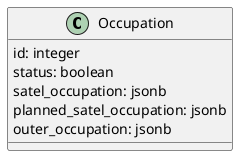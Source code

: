 @startuml
class Occupation {
    id: integer
    status: boolean
    satel_occupation: jsonb
    planned_satel_occupation: jsonb
    outer_occupation: jsonb
}
@enduml

поле jsonb имеет формат для статусов Сател:
{
"month": месяц
"absence": периоды планового отсутствия,
"freedays": Кол-во рабочих дней доступных,
для привлечения на проект (за минусом отпуска)
(те запланированный простой на момент просмотра карточки),
"contract_number": номер сделки,
"contract_name": название сделки,
"workload": загрузка в днях
}

для внешней занятости (ИП,ГПХ):
{
"period": интервал месяцы-дни
"status": свободен/занят
}